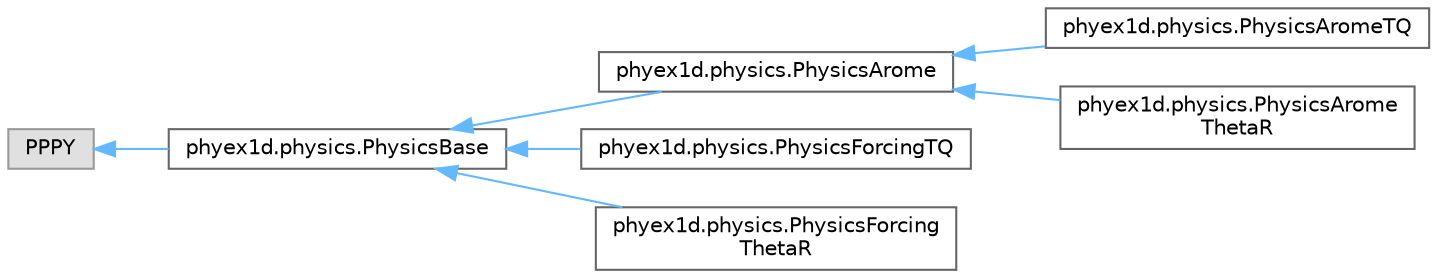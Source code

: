 digraph "Graphical Class Hierarchy"
{
 // LATEX_PDF_SIZE
  bgcolor="transparent";
  edge [fontname=Helvetica,fontsize=10,labelfontname=Helvetica,labelfontsize=10];
  node [fontname=Helvetica,fontsize=10,shape=box,height=0.2,width=0.4];
  rankdir="LR";
  Node0 [id="Node000000",label="PPPY",height=0.2,width=0.4,color="grey60", fillcolor="#E0E0E0", style="filled",tooltip=" "];
  Node0 -> Node1 [id="edge2_Node000000_Node000001",dir="back",color="steelblue1",style="solid",tooltip=" "];
  Node1 [id="Node000001",label="phyex1d.physics.PhysicsBase",height=0.2,width=0.4,color="grey40", fillcolor="white", style="filled",URL="$classphyex1d_1_1physics_1_1PhysicsBase.html",tooltip=" "];
  Node1 -> Node2 [id="edge3_Node000001_Node000002",dir="back",color="steelblue1",style="solid",tooltip=" "];
  Node2 [id="Node000002",label="phyex1d.physics.PhysicsArome",height=0.2,width=0.4,color="grey40", fillcolor="white", style="filled",URL="$classphyex1d_1_1physics_1_1PhysicsArome.html",tooltip=" "];
  Node2 -> Node3 [id="edge4_Node000002_Node000003",dir="back",color="steelblue1",style="solid",tooltip=" "];
  Node3 [id="Node000003",label="phyex1d.physics.PhysicsAromeTQ",height=0.2,width=0.4,color="grey40", fillcolor="white", style="filled",URL="$classphyex1d_1_1physics_1_1PhysicsAromeTQ.html",tooltip=" "];
  Node2 -> Node4 [id="edge5_Node000002_Node000004",dir="back",color="steelblue1",style="solid",tooltip=" "];
  Node4 [id="Node000004",label="phyex1d.physics.PhysicsArome\lThetaR",height=0.2,width=0.4,color="grey40", fillcolor="white", style="filled",URL="$classphyex1d_1_1physics_1_1PhysicsAromeThetaR.html",tooltip=" "];
  Node1 -> Node5 [id="edge6_Node000001_Node000005",dir="back",color="steelblue1",style="solid",tooltip=" "];
  Node5 [id="Node000005",label="phyex1d.physics.PhysicsForcingTQ",height=0.2,width=0.4,color="grey40", fillcolor="white", style="filled",URL="$classphyex1d_1_1physics_1_1PhysicsForcingTQ.html",tooltip=" "];
  Node1 -> Node6 [id="edge7_Node000001_Node000006",dir="back",color="steelblue1",style="solid",tooltip=" "];
  Node6 [id="Node000006",label="phyex1d.physics.PhysicsForcing\lThetaR",height=0.2,width=0.4,color="grey40", fillcolor="white", style="filled",URL="$classphyex1d_1_1physics_1_1PhysicsForcingThetaR.html",tooltip=" "];
}

